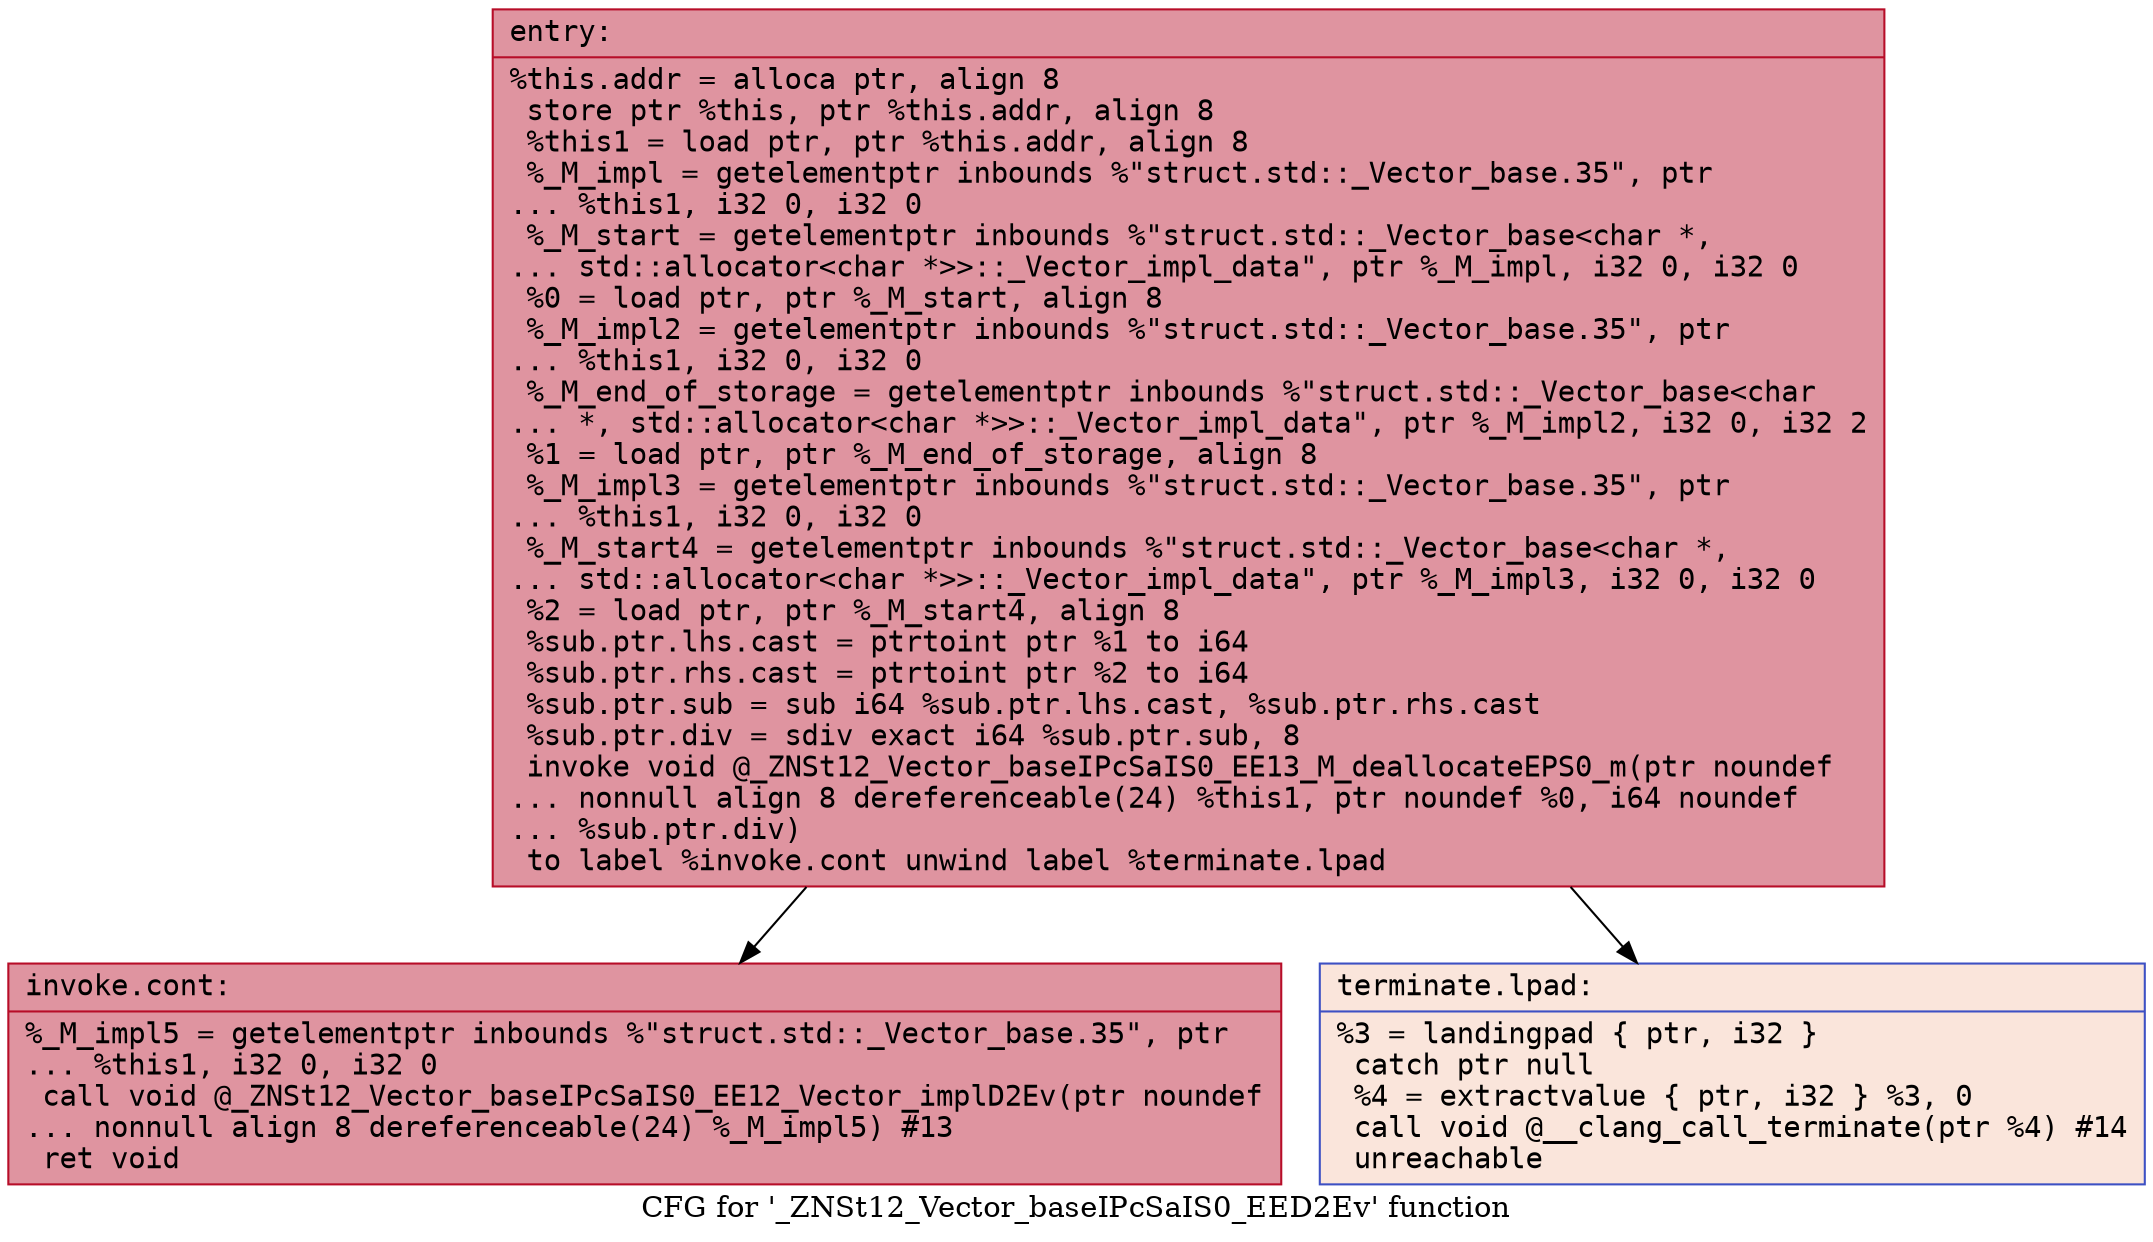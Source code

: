 digraph "CFG for '_ZNSt12_Vector_baseIPcSaIS0_EED2Ev' function" {
	label="CFG for '_ZNSt12_Vector_baseIPcSaIS0_EED2Ev' function";

	Node0x561f16547570 [shape=record,color="#b70d28ff", style=filled, fillcolor="#b70d2870" fontname="Courier",label="{entry:\l|  %this.addr = alloca ptr, align 8\l  store ptr %this, ptr %this.addr, align 8\l  %this1 = load ptr, ptr %this.addr, align 8\l  %_M_impl = getelementptr inbounds %\"struct.std::_Vector_base.35\", ptr\l... %this1, i32 0, i32 0\l  %_M_start = getelementptr inbounds %\"struct.std::_Vector_base\<char *,\l... std::allocator\<char *\>\>::_Vector_impl_data\", ptr %_M_impl, i32 0, i32 0\l  %0 = load ptr, ptr %_M_start, align 8\l  %_M_impl2 = getelementptr inbounds %\"struct.std::_Vector_base.35\", ptr\l... %this1, i32 0, i32 0\l  %_M_end_of_storage = getelementptr inbounds %\"struct.std::_Vector_base\<char\l... *, std::allocator\<char *\>\>::_Vector_impl_data\", ptr %_M_impl2, i32 0, i32 2\l  %1 = load ptr, ptr %_M_end_of_storage, align 8\l  %_M_impl3 = getelementptr inbounds %\"struct.std::_Vector_base.35\", ptr\l... %this1, i32 0, i32 0\l  %_M_start4 = getelementptr inbounds %\"struct.std::_Vector_base\<char *,\l... std::allocator\<char *\>\>::_Vector_impl_data\", ptr %_M_impl3, i32 0, i32 0\l  %2 = load ptr, ptr %_M_start4, align 8\l  %sub.ptr.lhs.cast = ptrtoint ptr %1 to i64\l  %sub.ptr.rhs.cast = ptrtoint ptr %2 to i64\l  %sub.ptr.sub = sub i64 %sub.ptr.lhs.cast, %sub.ptr.rhs.cast\l  %sub.ptr.div = sdiv exact i64 %sub.ptr.sub, 8\l  invoke void @_ZNSt12_Vector_baseIPcSaIS0_EE13_M_deallocateEPS0_m(ptr noundef\l... nonnull align 8 dereferenceable(24) %this1, ptr noundef %0, i64 noundef\l... %sub.ptr.div)\l          to label %invoke.cont unwind label %terminate.lpad\l}"];
	Node0x561f16547570 -> Node0x561f16548250[tooltip="entry -> invoke.cont\nProbability 100.00%" ];
	Node0x561f16547570 -> Node0x561f165482d0[tooltip="entry -> terminate.lpad\nProbability 0.00%" ];
	Node0x561f16548250 [shape=record,color="#b70d28ff", style=filled, fillcolor="#b70d2870" fontname="Courier",label="{invoke.cont:\l|  %_M_impl5 = getelementptr inbounds %\"struct.std::_Vector_base.35\", ptr\l... %this1, i32 0, i32 0\l  call void @_ZNSt12_Vector_baseIPcSaIS0_EE12_Vector_implD2Ev(ptr noundef\l... nonnull align 8 dereferenceable(24) %_M_impl5) #13\l  ret void\l}"];
	Node0x561f165482d0 [shape=record,color="#3d50c3ff", style=filled, fillcolor="#f4c5ad70" fontname="Courier",label="{terminate.lpad:\l|  %3 = landingpad \{ ptr, i32 \}\l          catch ptr null\l  %4 = extractvalue \{ ptr, i32 \} %3, 0\l  call void @__clang_call_terminate(ptr %4) #14\l  unreachable\l}"];
}
